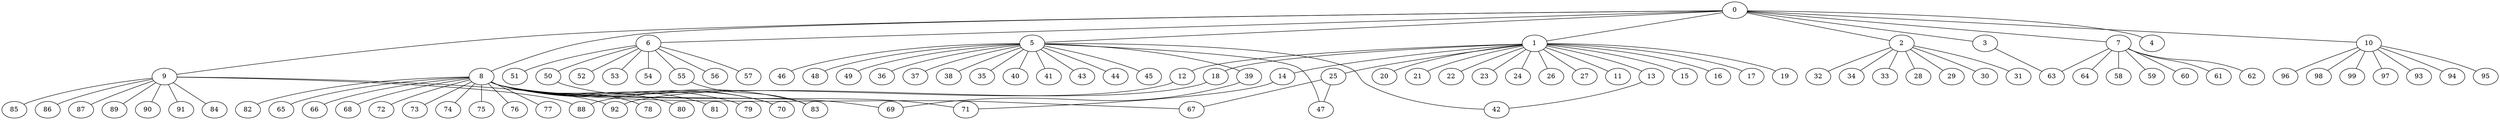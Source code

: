 
graph graphname {
    0 -- 1
0 -- 2
0 -- 3
0 -- 4
0 -- 5
0 -- 6
0 -- 7
0 -- 8
0 -- 9
0 -- 10
1 -- 11
1 -- 12
1 -- 13
1 -- 14
1 -- 15
1 -- 16
1 -- 17
1 -- 18
1 -- 19
1 -- 20
1 -- 21
1 -- 22
1 -- 23
1 -- 24
1 -- 25
1 -- 26
1 -- 27
2 -- 32
2 -- 34
2 -- 33
2 -- 28
2 -- 29
2 -- 30
2 -- 31
3 -- 63
5 -- 35
5 -- 36
5 -- 37
5 -- 38
5 -- 39
5 -- 40
5 -- 41
5 -- 42
5 -- 43
5 -- 44
5 -- 45
5 -- 46
5 -- 47
5 -- 48
5 -- 49
6 -- 50
6 -- 51
6 -- 52
6 -- 53
6 -- 54
6 -- 55
6 -- 56
6 -- 57
7 -- 64
7 -- 58
7 -- 59
7 -- 60
7 -- 61
7 -- 62
7 -- 63
8 -- 65
8 -- 66
8 -- 67
8 -- 68
8 -- 69
8 -- 70
8 -- 71
8 -- 72
8 -- 73
8 -- 74
8 -- 75
8 -- 76
8 -- 77
8 -- 78
8 -- 79
8 -- 80
8 -- 81
8 -- 82
8 -- 83
9 -- 84
9 -- 85
9 -- 86
9 -- 87
9 -- 88
9 -- 89
9 -- 90
9 -- 91
9 -- 92
10 -- 96
10 -- 98
10 -- 99
10 -- 97
10 -- 93
10 -- 94
10 -- 95
12 -- 88
13 -- 42
14 -- 71
18 -- 92
25 -- 47
25 -- 67
39 -- 69
50 -- 70
55 -- 83

}
